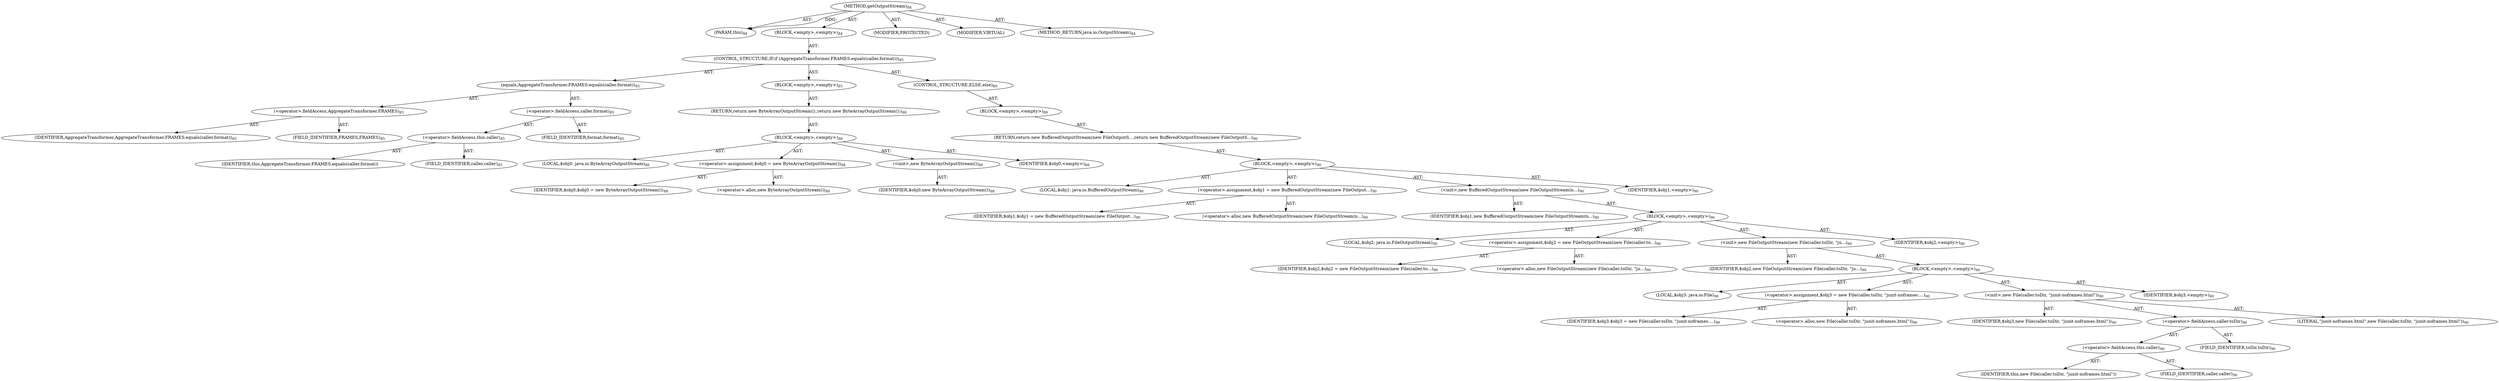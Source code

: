 digraph "getOutputStream" {  
"111669149697" [label = <(METHOD,getOutputStream)<SUB>84</SUB>> ]
"115964116994" [label = <(PARAM,this)<SUB>84</SUB>> ]
"25769803777" [label = <(BLOCK,&lt;empty&gt;,&lt;empty&gt;)<SUB>84</SUB>> ]
"47244640256" [label = <(CONTROL_STRUCTURE,IF,if (AggregateTransformer.FRAMES.equals(caller.format)))<SUB>85</SUB>> ]
"30064771074" [label = <(equals,AggregateTransformer.FRAMES.equals(caller.format))<SUB>85</SUB>> ]
"30064771075" [label = <(&lt;operator&gt;.fieldAccess,AggregateTransformer.FRAMES)<SUB>85</SUB>> ]
"68719476738" [label = <(IDENTIFIER,AggregateTransformer,AggregateTransformer.FRAMES.equals(caller.format))<SUB>85</SUB>> ]
"55834574849" [label = <(FIELD_IDENTIFIER,FRAMES,FRAMES)<SUB>85</SUB>> ]
"30064771076" [label = <(&lt;operator&gt;.fieldAccess,caller.format)<SUB>85</SUB>> ]
"30064771077" [label = <(&lt;operator&gt;.fieldAccess,this.caller)<SUB>85</SUB>> ]
"68719476739" [label = <(IDENTIFIER,this,AggregateTransformer.FRAMES.equals(caller.format))> ]
"55834574850" [label = <(FIELD_IDENTIFIER,caller,caller)<SUB>85</SUB>> ]
"55834574851" [label = <(FIELD_IDENTIFIER,format,format)<SUB>85</SUB>> ]
"25769803778" [label = <(BLOCK,&lt;empty&gt;,&lt;empty&gt;)<SUB>85</SUB>> ]
"146028888064" [label = <(RETURN,return new ByteArrayOutputStream();,return new ByteArrayOutputStream();)<SUB>88</SUB>> ]
"25769803779" [label = <(BLOCK,&lt;empty&gt;,&lt;empty&gt;)<SUB>88</SUB>> ]
"94489280512" [label = <(LOCAL,$obj0: java.io.ByteArrayOutputStream)<SUB>88</SUB>> ]
"30064771078" [label = <(&lt;operator&gt;.assignment,$obj0 = new ByteArrayOutputStream())<SUB>88</SUB>> ]
"68719476740" [label = <(IDENTIFIER,$obj0,$obj0 = new ByteArrayOutputStream())<SUB>88</SUB>> ]
"30064771079" [label = <(&lt;operator&gt;.alloc,new ByteArrayOutputStream())<SUB>88</SUB>> ]
"30064771080" [label = <(&lt;init&gt;,new ByteArrayOutputStream())<SUB>88</SUB>> ]
"68719476741" [label = <(IDENTIFIER,$obj0,new ByteArrayOutputStream())<SUB>88</SUB>> ]
"68719476742" [label = <(IDENTIFIER,$obj0,&lt;empty&gt;)<SUB>88</SUB>> ]
"47244640257" [label = <(CONTROL_STRUCTURE,ELSE,else)<SUB>89</SUB>> ]
"25769803780" [label = <(BLOCK,&lt;empty&gt;,&lt;empty&gt;)<SUB>89</SUB>> ]
"146028888065" [label = <(RETURN,return new BufferedOutputStream(new FileOutputS...,return new BufferedOutputStream(new FileOutputS...)<SUB>90</SUB>> ]
"25769803781" [label = <(BLOCK,&lt;empty&gt;,&lt;empty&gt;)<SUB>90</SUB>> ]
"94489280513" [label = <(LOCAL,$obj1: java.io.BufferedOutputStream)<SUB>90</SUB>> ]
"30064771081" [label = <(&lt;operator&gt;.assignment,$obj1 = new BufferedOutputStream(new FileOutput...)<SUB>90</SUB>> ]
"68719476743" [label = <(IDENTIFIER,$obj1,$obj1 = new BufferedOutputStream(new FileOutput...)<SUB>90</SUB>> ]
"30064771082" [label = <(&lt;operator&gt;.alloc,new BufferedOutputStream(new FileOutputStream(n...)<SUB>90</SUB>> ]
"30064771083" [label = <(&lt;init&gt;,new BufferedOutputStream(new FileOutputStream(n...)<SUB>90</SUB>> ]
"68719476744" [label = <(IDENTIFIER,$obj1,new BufferedOutputStream(new FileOutputStream(n...)<SUB>90</SUB>> ]
"25769803782" [label = <(BLOCK,&lt;empty&gt;,&lt;empty&gt;)<SUB>90</SUB>> ]
"94489280514" [label = <(LOCAL,$obj2: java.io.FileOutputStream)<SUB>90</SUB>> ]
"30064771084" [label = <(&lt;operator&gt;.assignment,$obj2 = new FileOutputStream(new File(caller.to...)<SUB>90</SUB>> ]
"68719476745" [label = <(IDENTIFIER,$obj2,$obj2 = new FileOutputStream(new File(caller.to...)<SUB>90</SUB>> ]
"30064771085" [label = <(&lt;operator&gt;.alloc,new FileOutputStream(new File(caller.toDir, &quot;ju...)<SUB>90</SUB>> ]
"30064771086" [label = <(&lt;init&gt;,new FileOutputStream(new File(caller.toDir, &quot;ju...)<SUB>90</SUB>> ]
"68719476746" [label = <(IDENTIFIER,$obj2,new FileOutputStream(new File(caller.toDir, &quot;ju...)<SUB>90</SUB>> ]
"25769803783" [label = <(BLOCK,&lt;empty&gt;,&lt;empty&gt;)<SUB>90</SUB>> ]
"94489280515" [label = <(LOCAL,$obj3: java.io.File)<SUB>90</SUB>> ]
"30064771087" [label = <(&lt;operator&gt;.assignment,$obj3 = new File(caller.toDir, &quot;junit-noframes....)<SUB>90</SUB>> ]
"68719476747" [label = <(IDENTIFIER,$obj3,$obj3 = new File(caller.toDir, &quot;junit-noframes....)<SUB>90</SUB>> ]
"30064771088" [label = <(&lt;operator&gt;.alloc,new File(caller.toDir, &quot;junit-noframes.html&quot;))<SUB>90</SUB>> ]
"30064771089" [label = <(&lt;init&gt;,new File(caller.toDir, &quot;junit-noframes.html&quot;))<SUB>90</SUB>> ]
"68719476748" [label = <(IDENTIFIER,$obj3,new File(caller.toDir, &quot;junit-noframes.html&quot;))<SUB>90</SUB>> ]
"30064771090" [label = <(&lt;operator&gt;.fieldAccess,caller.toDir)<SUB>90</SUB>> ]
"30064771091" [label = <(&lt;operator&gt;.fieldAccess,this.caller)<SUB>90</SUB>> ]
"68719476749" [label = <(IDENTIFIER,this,new File(caller.toDir, &quot;junit-noframes.html&quot;))> ]
"55834574852" [label = <(FIELD_IDENTIFIER,caller,caller)<SUB>90</SUB>> ]
"55834574853" [label = <(FIELD_IDENTIFIER,toDir,toDir)<SUB>90</SUB>> ]
"90194313216" [label = <(LITERAL,&quot;junit-noframes.html&quot;,new File(caller.toDir, &quot;junit-noframes.html&quot;))<SUB>90</SUB>> ]
"68719476750" [label = <(IDENTIFIER,$obj3,&lt;empty&gt;)<SUB>90</SUB>> ]
"68719476751" [label = <(IDENTIFIER,$obj2,&lt;empty&gt;)<SUB>90</SUB>> ]
"68719476752" [label = <(IDENTIFIER,$obj1,&lt;empty&gt;)<SUB>90</SUB>> ]
"133143986179" [label = <(MODIFIER,PROTECTED)> ]
"133143986180" [label = <(MODIFIER,VIRTUAL)> ]
"128849018881" [label = <(METHOD_RETURN,java.io.OutputStream)<SUB>84</SUB>> ]
  "111669149697" -> "115964116994"  [ label = "AST: "] 
  "111669149697" -> "25769803777"  [ label = "AST: "] 
  "111669149697" -> "133143986179"  [ label = "AST: "] 
  "111669149697" -> "133143986180"  [ label = "AST: "] 
  "111669149697" -> "128849018881"  [ label = "AST: "] 
  "25769803777" -> "47244640256"  [ label = "AST: "] 
  "47244640256" -> "30064771074"  [ label = "AST: "] 
  "47244640256" -> "25769803778"  [ label = "AST: "] 
  "47244640256" -> "47244640257"  [ label = "AST: "] 
  "30064771074" -> "30064771075"  [ label = "AST: "] 
  "30064771074" -> "30064771076"  [ label = "AST: "] 
  "30064771075" -> "68719476738"  [ label = "AST: "] 
  "30064771075" -> "55834574849"  [ label = "AST: "] 
  "30064771076" -> "30064771077"  [ label = "AST: "] 
  "30064771076" -> "55834574851"  [ label = "AST: "] 
  "30064771077" -> "68719476739"  [ label = "AST: "] 
  "30064771077" -> "55834574850"  [ label = "AST: "] 
  "25769803778" -> "146028888064"  [ label = "AST: "] 
  "146028888064" -> "25769803779"  [ label = "AST: "] 
  "25769803779" -> "94489280512"  [ label = "AST: "] 
  "25769803779" -> "30064771078"  [ label = "AST: "] 
  "25769803779" -> "30064771080"  [ label = "AST: "] 
  "25769803779" -> "68719476742"  [ label = "AST: "] 
  "30064771078" -> "68719476740"  [ label = "AST: "] 
  "30064771078" -> "30064771079"  [ label = "AST: "] 
  "30064771080" -> "68719476741"  [ label = "AST: "] 
  "47244640257" -> "25769803780"  [ label = "AST: "] 
  "25769803780" -> "146028888065"  [ label = "AST: "] 
  "146028888065" -> "25769803781"  [ label = "AST: "] 
  "25769803781" -> "94489280513"  [ label = "AST: "] 
  "25769803781" -> "30064771081"  [ label = "AST: "] 
  "25769803781" -> "30064771083"  [ label = "AST: "] 
  "25769803781" -> "68719476752"  [ label = "AST: "] 
  "30064771081" -> "68719476743"  [ label = "AST: "] 
  "30064771081" -> "30064771082"  [ label = "AST: "] 
  "30064771083" -> "68719476744"  [ label = "AST: "] 
  "30064771083" -> "25769803782"  [ label = "AST: "] 
  "25769803782" -> "94489280514"  [ label = "AST: "] 
  "25769803782" -> "30064771084"  [ label = "AST: "] 
  "25769803782" -> "30064771086"  [ label = "AST: "] 
  "25769803782" -> "68719476751"  [ label = "AST: "] 
  "30064771084" -> "68719476745"  [ label = "AST: "] 
  "30064771084" -> "30064771085"  [ label = "AST: "] 
  "30064771086" -> "68719476746"  [ label = "AST: "] 
  "30064771086" -> "25769803783"  [ label = "AST: "] 
  "25769803783" -> "94489280515"  [ label = "AST: "] 
  "25769803783" -> "30064771087"  [ label = "AST: "] 
  "25769803783" -> "30064771089"  [ label = "AST: "] 
  "25769803783" -> "68719476750"  [ label = "AST: "] 
  "30064771087" -> "68719476747"  [ label = "AST: "] 
  "30064771087" -> "30064771088"  [ label = "AST: "] 
  "30064771089" -> "68719476748"  [ label = "AST: "] 
  "30064771089" -> "30064771090"  [ label = "AST: "] 
  "30064771089" -> "90194313216"  [ label = "AST: "] 
  "30064771090" -> "30064771091"  [ label = "AST: "] 
  "30064771090" -> "55834574853"  [ label = "AST: "] 
  "30064771091" -> "68719476749"  [ label = "AST: "] 
  "30064771091" -> "55834574852"  [ label = "AST: "] 
  "111669149697" -> "115964116994"  [ label = "DDG: "] 
}
